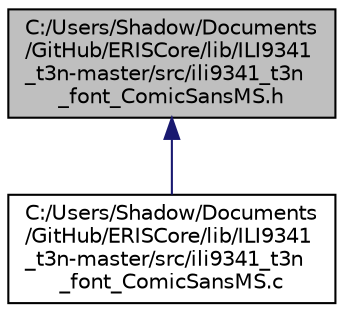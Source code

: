 digraph "C:/Users/Shadow/Documents/GitHub/ERISCore/lib/ILI9341_t3n-master/src/ili9341_t3n_font_ComicSansMS.h"
{
 // LATEX_PDF_SIZE
  edge [fontname="Helvetica",fontsize="10",labelfontname="Helvetica",labelfontsize="10"];
  node [fontname="Helvetica",fontsize="10",shape=record];
  Node1 [label="C:/Users/Shadow/Documents\l/GitHub/ERISCore/lib/ILI9341\l_t3n-master/src/ili9341_t3n\l_font_ComicSansMS.h",height=0.2,width=0.4,color="black", fillcolor="grey75", style="filled", fontcolor="black",tooltip=" "];
  Node1 -> Node2 [dir="back",color="midnightblue",fontsize="10",style="solid",fontname="Helvetica"];
  Node2 [label="C:/Users/Shadow/Documents\l/GitHub/ERISCore/lib/ILI9341\l_t3n-master/src/ili9341_t3n\l_font_ComicSansMS.c",height=0.2,width=0.4,color="black", fillcolor="white", style="filled",URL="$ili9341__t3n__font___comic_sans_m_s_8c.html",tooltip=" "];
}
